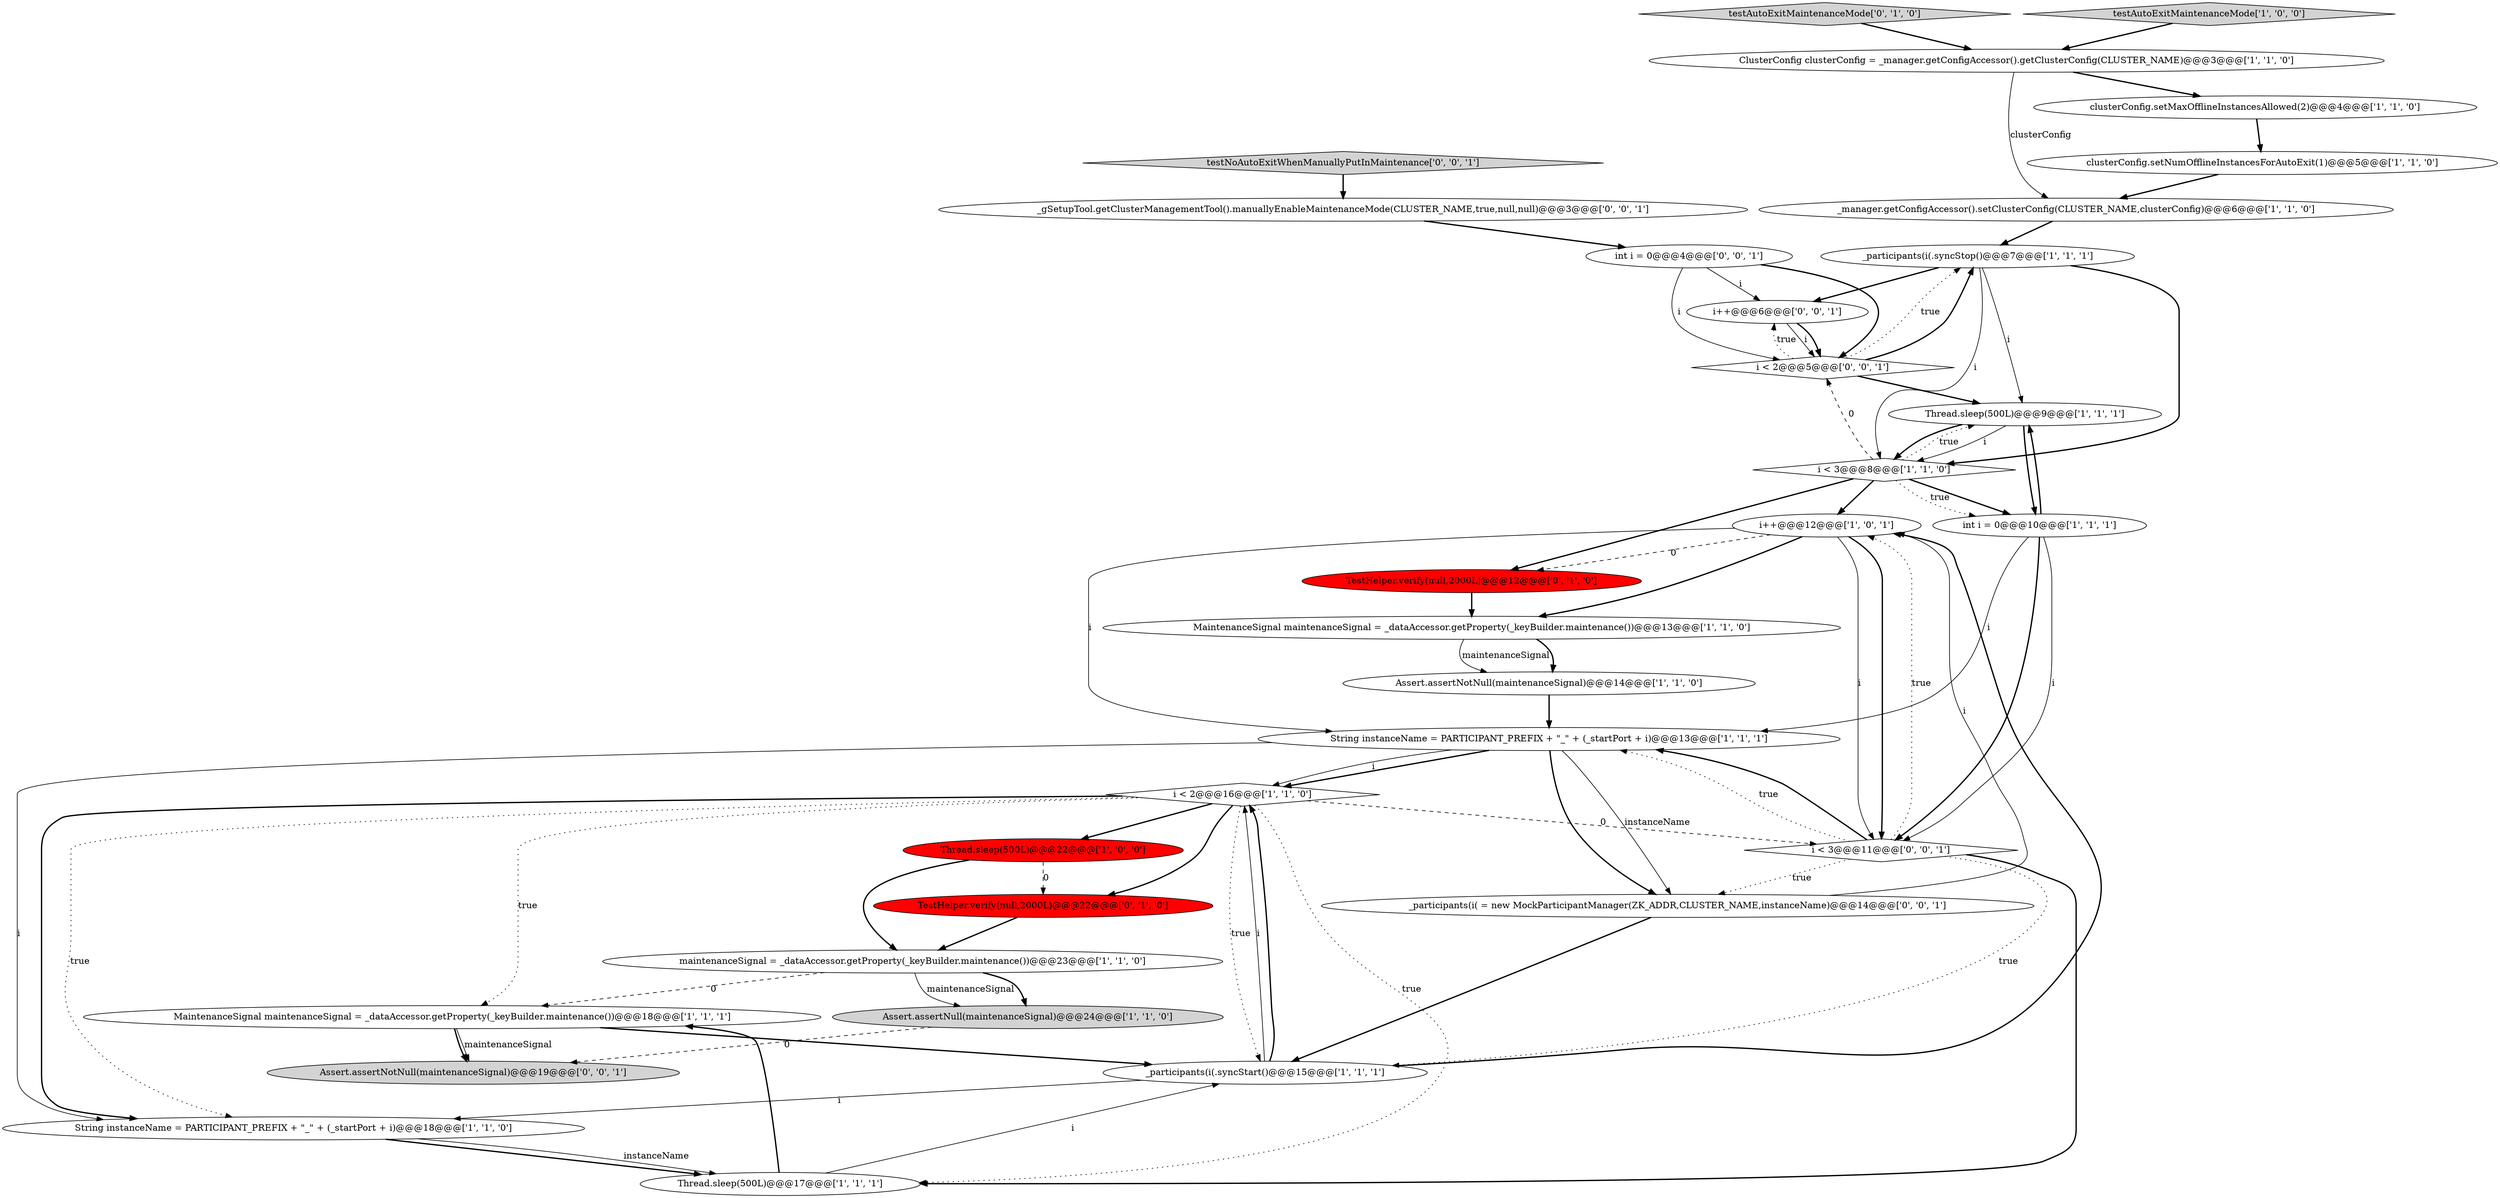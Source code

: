 digraph {
16 [style = filled, label = "clusterConfig.setNumOfflineInstancesForAutoExit(1)@@@5@@@['1', '1', '0']", fillcolor = white, shape = ellipse image = "AAA0AAABBB1BBB"];
27 [style = filled, label = "i++@@@6@@@['0', '0', '1']", fillcolor = white, shape = ellipse image = "AAA0AAABBB3BBB"];
30 [style = filled, label = "_gSetupTool.getClusterManagementTool().manuallyEnableMaintenanceMode(CLUSTER_NAME,true,null,null)@@@3@@@['0', '0', '1']", fillcolor = white, shape = ellipse image = "AAA0AAABBB3BBB"];
19 [style = filled, label = "i < 2@@@16@@@['1', '1', '0']", fillcolor = white, shape = diamond image = "AAA0AAABBB1BBB"];
4 [style = filled, label = "ClusterConfig clusterConfig = _manager.getConfigAccessor().getClusterConfig(CLUSTER_NAME)@@@3@@@['1', '1', '0']", fillcolor = white, shape = ellipse image = "AAA0AAABBB1BBB"];
0 [style = filled, label = "Assert.assertNull(maintenanceSignal)@@@24@@@['1', '1', '0']", fillcolor = lightgray, shape = ellipse image = "AAA0AAABBB1BBB"];
12 [style = filled, label = "i++@@@12@@@['1', '0', '1']", fillcolor = white, shape = ellipse image = "AAA0AAABBB1BBB"];
10 [style = filled, label = "String instanceName = PARTICIPANT_PREFIX + \"_\" + (_startPort + i)@@@13@@@['1', '1', '1']", fillcolor = white, shape = ellipse image = "AAA0AAABBB1BBB"];
22 [style = filled, label = "TestHelper.verify(null,2000L)@@@22@@@['0', '1', '0']", fillcolor = red, shape = ellipse image = "AAA1AAABBB2BBB"];
28 [style = filled, label = "testNoAutoExitWhenManuallyPutInMaintenance['0', '0', '1']", fillcolor = lightgray, shape = diamond image = "AAA0AAABBB3BBB"];
23 [style = filled, label = "testAutoExitMaintenanceMode['0', '1', '0']", fillcolor = lightgray, shape = diamond image = "AAA0AAABBB2BBB"];
17 [style = filled, label = "MaintenanceSignal maintenanceSignal = _dataAccessor.getProperty(_keyBuilder.maintenance())@@@18@@@['1', '1', '1']", fillcolor = white, shape = ellipse image = "AAA0AAABBB1BBB"];
24 [style = filled, label = "i < 2@@@5@@@['0', '0', '1']", fillcolor = white, shape = diamond image = "AAA0AAABBB3BBB"];
9 [style = filled, label = "clusterConfig.setMaxOfflineInstancesAllowed(2)@@@4@@@['1', '1', '0']", fillcolor = white, shape = ellipse image = "AAA0AAABBB1BBB"];
20 [style = filled, label = "Thread.sleep(500L)@@@22@@@['1', '0', '0']", fillcolor = red, shape = ellipse image = "AAA1AAABBB1BBB"];
1 [style = filled, label = "_manager.getConfigAccessor().setClusterConfig(CLUSTER_NAME,clusterConfig)@@@6@@@['1', '1', '0']", fillcolor = white, shape = ellipse image = "AAA0AAABBB1BBB"];
31 [style = filled, label = "i < 3@@@11@@@['0', '0', '1']", fillcolor = white, shape = diamond image = "AAA0AAABBB3BBB"];
6 [style = filled, label = "String instanceName = PARTICIPANT_PREFIX + \"_\" + (_startPort + i)@@@18@@@['1', '1', '0']", fillcolor = white, shape = ellipse image = "AAA0AAABBB1BBB"];
18 [style = filled, label = "MaintenanceSignal maintenanceSignal = _dataAccessor.getProperty(_keyBuilder.maintenance())@@@13@@@['1', '1', '0']", fillcolor = white, shape = ellipse image = "AAA0AAABBB1BBB"];
7 [style = filled, label = "_participants(i(.syncStart()@@@15@@@['1', '1', '1']", fillcolor = white, shape = ellipse image = "AAA0AAABBB1BBB"];
13 [style = filled, label = "testAutoExitMaintenanceMode['1', '0', '0']", fillcolor = lightgray, shape = diamond image = "AAA0AAABBB1BBB"];
26 [style = filled, label = "Assert.assertNotNull(maintenanceSignal)@@@19@@@['0', '0', '1']", fillcolor = lightgray, shape = ellipse image = "AAA0AAABBB3BBB"];
2 [style = filled, label = "Thread.sleep(500L)@@@17@@@['1', '1', '1']", fillcolor = white, shape = ellipse image = "AAA0AAABBB1BBB"];
14 [style = filled, label = "Assert.assertNotNull(maintenanceSignal)@@@14@@@['1', '1', '0']", fillcolor = white, shape = ellipse image = "AAA0AAABBB1BBB"];
3 [style = filled, label = "_participants(i(.syncStop()@@@7@@@['1', '1', '1']", fillcolor = white, shape = ellipse image = "AAA0AAABBB1BBB"];
29 [style = filled, label = "int i = 0@@@4@@@['0', '0', '1']", fillcolor = white, shape = ellipse image = "AAA0AAABBB3BBB"];
25 [style = filled, label = "_participants(i( = new MockParticipantManager(ZK_ADDR,CLUSTER_NAME,instanceName)@@@14@@@['0', '0', '1']", fillcolor = white, shape = ellipse image = "AAA0AAABBB3BBB"];
5 [style = filled, label = "i < 3@@@8@@@['1', '1', '0']", fillcolor = white, shape = diamond image = "AAA0AAABBB1BBB"];
11 [style = filled, label = "maintenanceSignal = _dataAccessor.getProperty(_keyBuilder.maintenance())@@@23@@@['1', '1', '0']", fillcolor = white, shape = ellipse image = "AAA0AAABBB1BBB"];
8 [style = filled, label = "Thread.sleep(500L)@@@9@@@['1', '1', '1']", fillcolor = white, shape = ellipse image = "AAA0AAABBB1BBB"];
21 [style = filled, label = "TestHelper.verify(null,2000L)@@@12@@@['0', '1', '0']", fillcolor = red, shape = ellipse image = "AAA1AAABBB2BBB"];
15 [style = filled, label = "int i = 0@@@10@@@['1', '1', '1']", fillcolor = white, shape = ellipse image = "AAA0AAABBB1BBB"];
2->17 [style = bold, label=""];
4->1 [style = solid, label="clusterConfig"];
4->9 [style = bold, label=""];
11->0 [style = solid, label="maintenanceSignal"];
31->25 [style = dotted, label="true"];
17->26 [style = bold, label=""];
12->31 [style = solid, label="i"];
8->15 [style = bold, label=""];
28->30 [style = bold, label=""];
3->5 [style = solid, label="i"];
7->12 [style = bold, label=""];
19->17 [style = dotted, label="true"];
19->2 [style = dotted, label="true"];
19->31 [style = dashed, label="0"];
3->8 [style = solid, label="i"];
19->20 [style = bold, label=""];
10->19 [style = bold, label=""];
5->24 [style = dashed, label="0"];
1->3 [style = bold, label=""];
23->4 [style = bold, label=""];
14->10 [style = bold, label=""];
5->15 [style = bold, label=""];
18->14 [style = solid, label="maintenanceSignal"];
12->10 [style = solid, label="i"];
31->2 [style = bold, label=""];
0->26 [style = dashed, label="0"];
12->31 [style = bold, label=""];
11->17 [style = dashed, label="0"];
19->7 [style = dotted, label="true"];
17->26 [style = solid, label="maintenanceSignal"];
24->27 [style = dotted, label="true"];
19->6 [style = bold, label=""];
25->7 [style = bold, label=""];
31->10 [style = dotted, label="true"];
5->15 [style = dotted, label="true"];
30->29 [style = bold, label=""];
9->16 [style = bold, label=""];
21->18 [style = bold, label=""];
10->6 [style = solid, label="i"];
7->19 [style = solid, label="i"];
31->7 [style = dotted, label="true"];
3->27 [style = bold, label=""];
12->21 [style = dashed, label="0"];
6->2 [style = bold, label=""];
29->24 [style = solid, label="i"];
17->7 [style = bold, label=""];
25->12 [style = solid, label="i"];
5->21 [style = bold, label=""];
10->25 [style = solid, label="instanceName"];
3->5 [style = bold, label=""];
11->0 [style = bold, label=""];
8->5 [style = bold, label=""];
16->1 [style = bold, label=""];
5->12 [style = bold, label=""];
15->31 [style = bold, label=""];
31->10 [style = bold, label=""];
10->25 [style = bold, label=""];
8->5 [style = solid, label="i"];
29->27 [style = solid, label="i"];
12->18 [style = bold, label=""];
20->22 [style = dashed, label="0"];
27->24 [style = solid, label="i"];
27->24 [style = bold, label=""];
7->6 [style = solid, label="i"];
6->2 [style = solid, label="instanceName"];
15->31 [style = solid, label="i"];
19->6 [style = dotted, label="true"];
24->3 [style = dotted, label="true"];
24->8 [style = bold, label=""];
5->8 [style = dotted, label="true"];
29->24 [style = bold, label=""];
7->19 [style = bold, label=""];
19->22 [style = bold, label=""];
18->14 [style = bold, label=""];
15->8 [style = bold, label=""];
22->11 [style = bold, label=""];
24->3 [style = bold, label=""];
31->12 [style = dotted, label="true"];
10->19 [style = solid, label="i"];
15->10 [style = solid, label="i"];
20->11 [style = bold, label=""];
13->4 [style = bold, label=""];
2->7 [style = solid, label="i"];
}
